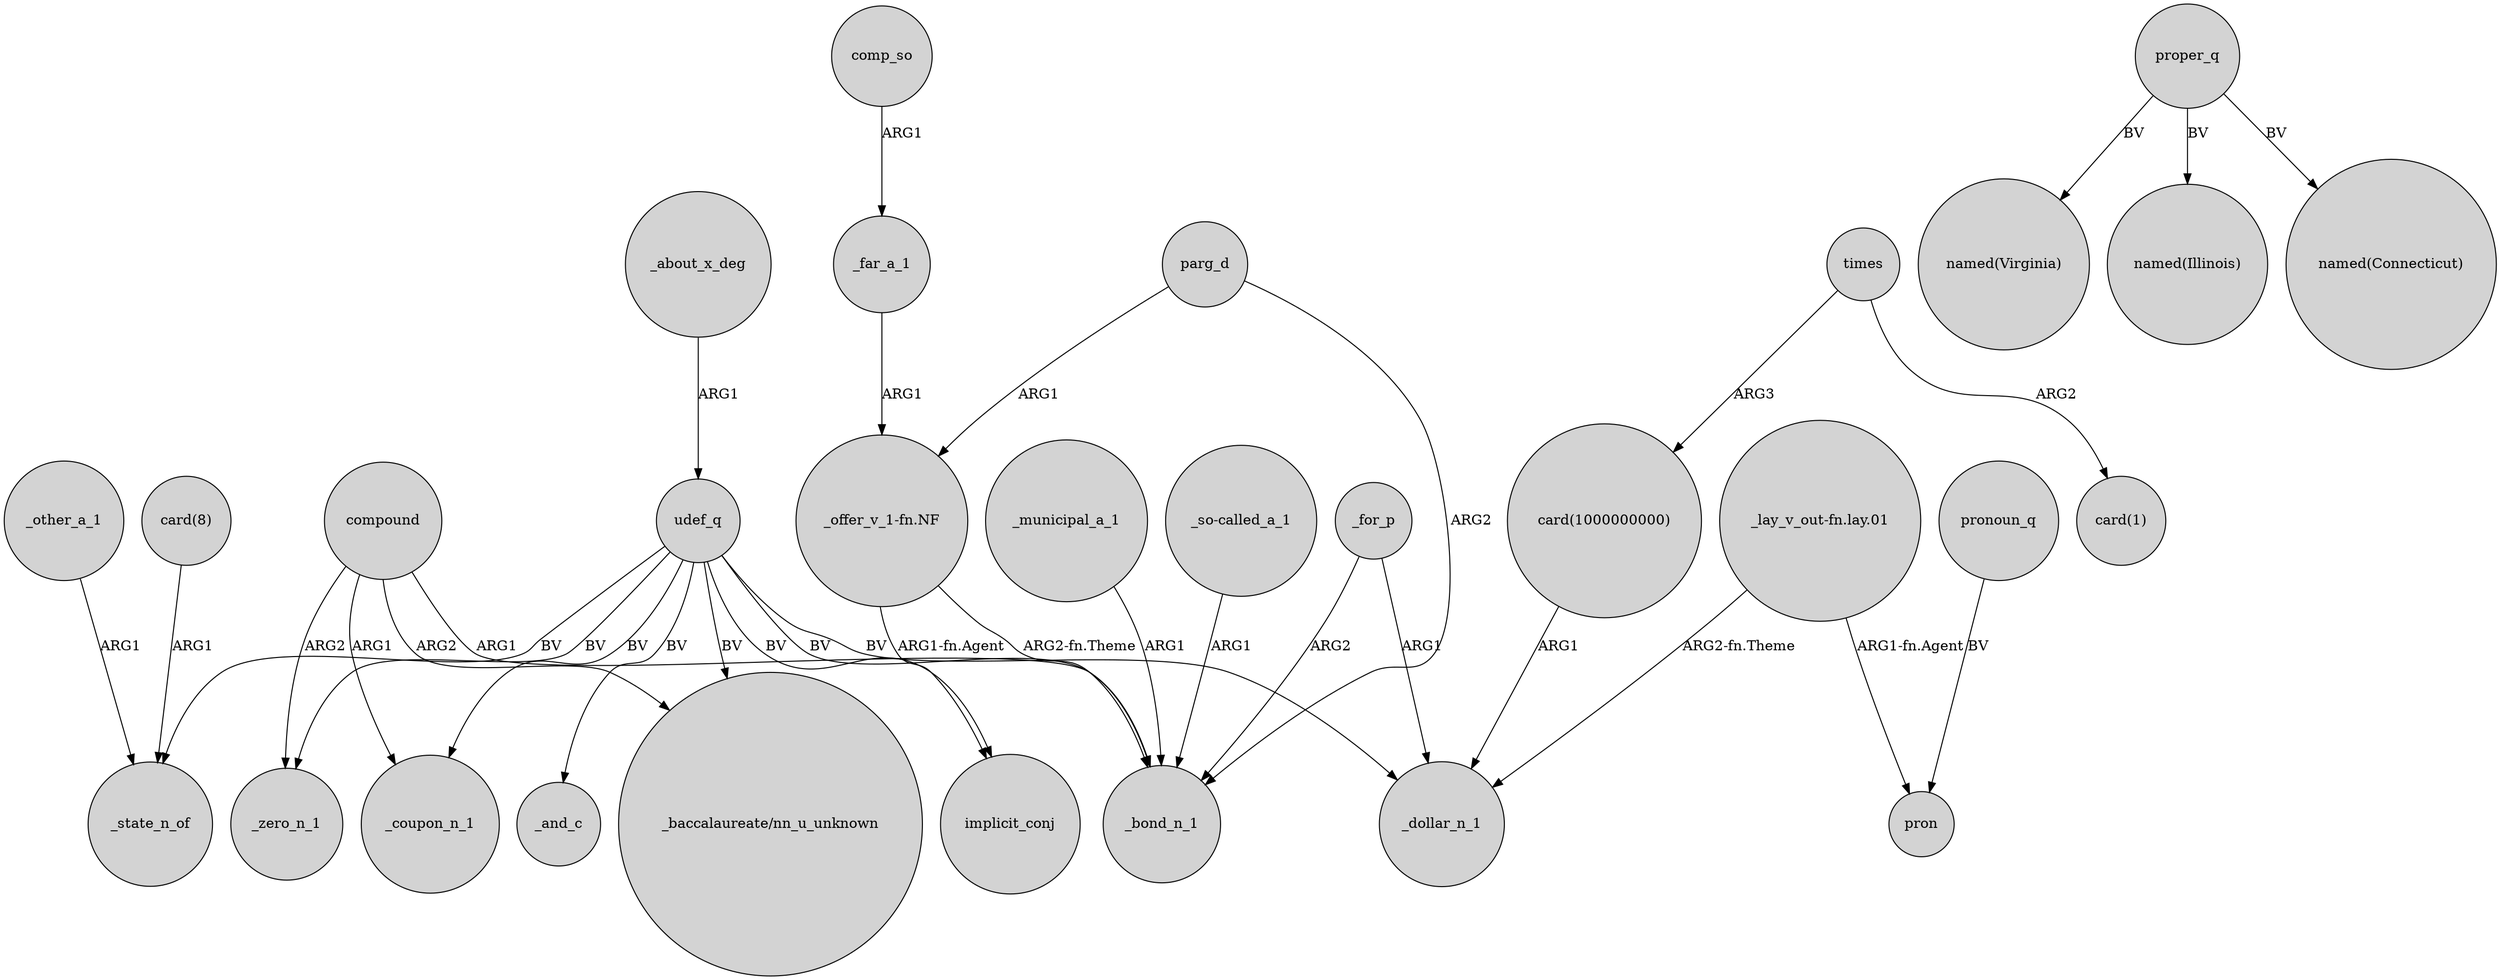 digraph {
	node [shape=circle style=filled]
	compound -> _coupon_n_1 [label=ARG1]
	udef_q -> _zero_n_1 [label=BV]
	"card(8)" -> _state_n_of [label=ARG1]
	parg_d -> _bond_n_1 [label=ARG2]
	proper_q -> "named(Virginia)" [label=BV]
	udef_q -> _state_n_of [label=BV]
	compound -> _bond_n_1 [label=ARG1]
	"_offer_v_1-fn.NF" -> implicit_conj [label="ARG1-fn.Agent"]
	_municipal_a_1 -> _bond_n_1 [label=ARG1]
	udef_q -> "_baccalaureate/nn_u_unknown" [label=BV]
	_for_p -> _bond_n_1 [label=ARG2]
	"_lay_v_out-fn.lay.01" -> pron [label="ARG1-fn.Agent"]
	proper_q -> "named(Illinois)" [label=BV]
	_about_x_deg -> udef_q [label=ARG1]
	udef_q -> implicit_conj [label=BV]
	times -> "card(1000000000)" [label=ARG3]
	"_so-called_a_1" -> _bond_n_1 [label=ARG1]
	comp_so -> _far_a_1 [label=ARG1]
	"_offer_v_1-fn.NF" -> _bond_n_1 [label="ARG2-fn.Theme"]
	pronoun_q -> pron [label=BV]
	udef_q -> _bond_n_1 [label=BV]
	_far_a_1 -> "_offer_v_1-fn.NF" [label=ARG1]
	times -> "card(1)" [label=ARG2]
	_for_p -> _dollar_n_1 [label=ARG1]
	compound -> _zero_n_1 [label=ARG2]
	_other_a_1 -> _state_n_of [label=ARG1]
	proper_q -> "named(Connecticut)" [label=BV]
	udef_q -> _dollar_n_1 [label=BV]
	"_lay_v_out-fn.lay.01" -> _dollar_n_1 [label="ARG2-fn.Theme"]
	"card(1000000000)" -> _dollar_n_1 [label=ARG1]
	udef_q -> _and_c [label=BV]
	parg_d -> "_offer_v_1-fn.NF" [label=ARG1]
	udef_q -> _coupon_n_1 [label=BV]
	compound -> "_baccalaureate/nn_u_unknown" [label=ARG2]
}
